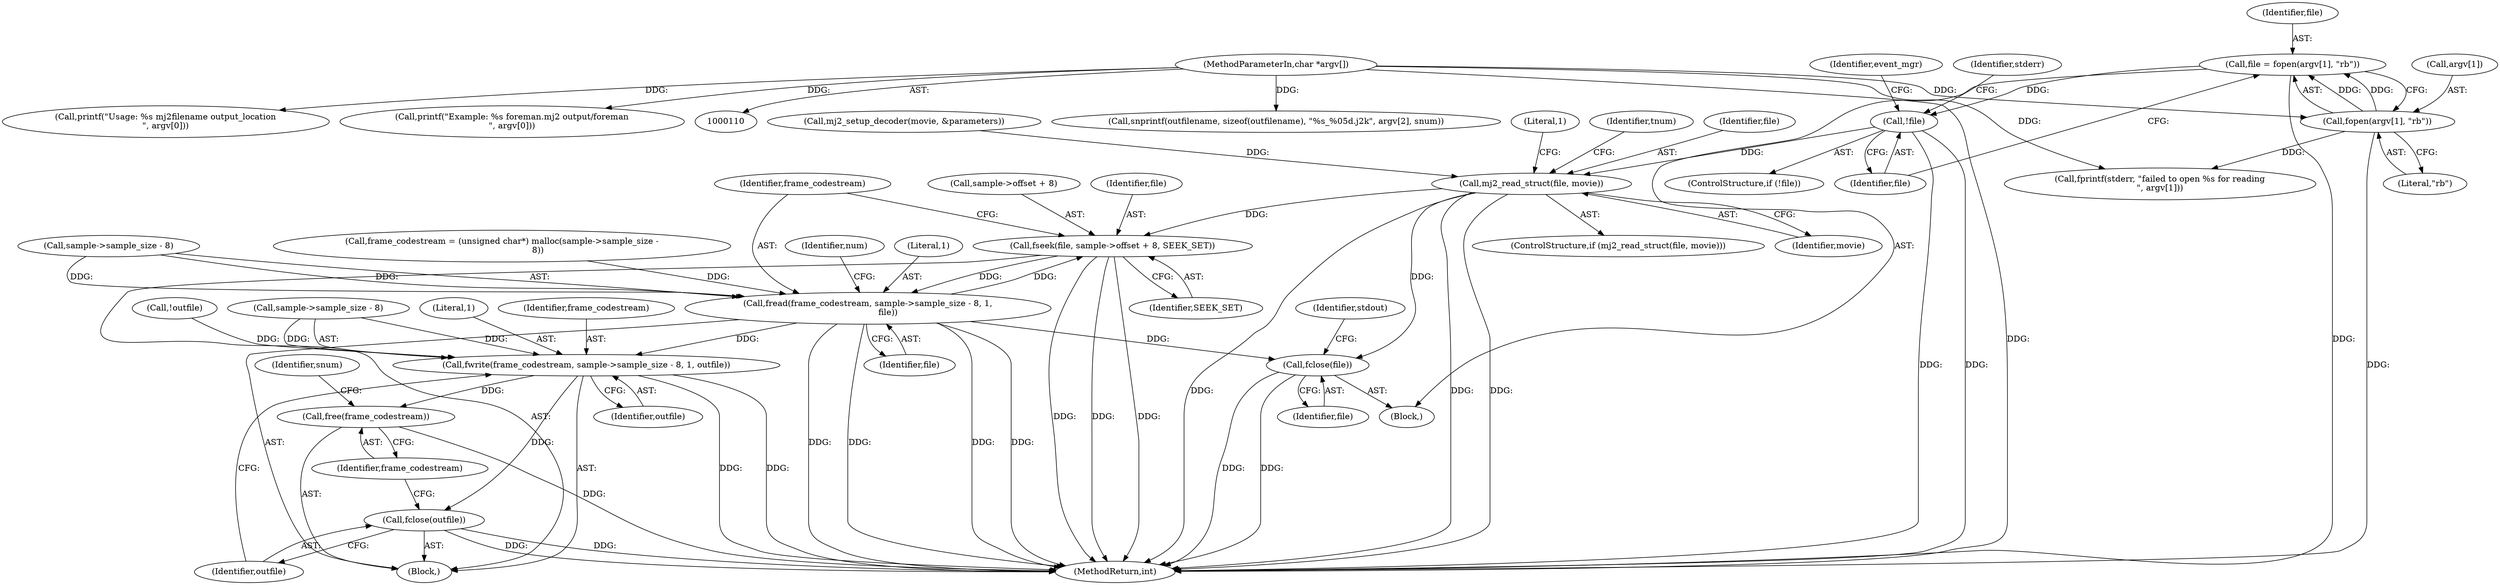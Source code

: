 digraph "0_openjpeg_6d8c0c06ee32dc03ba80acd48334e98728e56cf5@API" {
"1000143" [label="(Call,file = fopen(argv[1], \"rb\"))"];
"1000145" [label="(Call,fopen(argv[1], \"rb\"))"];
"1000112" [label="(MethodParameterIn,char *argv[])"];
"1000151" [label="(Call,!file)"];
"1000211" [label="(Call,mj2_read_struct(file, movie))"];
"1000277" [label="(Call,fseek(file, sample->offset + 8, SEEK_SET))"];
"1000285" [label="(Call,fread(frame_codestream, sample->sample_size - 8, 1,\n               file))"];
"1000332" [label="(Call,fwrite(frame_codestream, sample->sample_size - 8, 1, outfile))"];
"1000341" [label="(Call,fclose(outfile))"];
"1000343" [label="(Call,free(frame_codestream))"];
"1000345" [label="(Call,fclose(file))"];
"1000143" [label="(Call,file = fopen(argv[1], \"rb\"))"];
"1000258" [label="(Block,)"];
"1000267" [label="(Call,frame_codestream = (unsigned char*) malloc(sample->sample_size -\n                           8))"];
"1000279" [label="(Call,sample->offset + 8)"];
"1000348" [label="(Identifier,stdout)"];
"1000285" [label="(Call,fread(frame_codestream, sample->sample_size - 8, 1,\n               file))"];
"1000150" [label="(ControlStructure,if (!file))"];
"1000277" [label="(Call,fseek(file, sample->offset + 8, SEEK_SET))"];
"1000218" [label="(Identifier,tnum)"];
"1000210" [label="(ControlStructure,if (mj2_read_struct(file, movie)))"];
"1000343" [label="(Call,free(frame_codestream))"];
"1000342" [label="(Identifier,outfile)"];
"1000286" [label="(Identifier,frame_codestream)"];
"1000296" [label="(Identifier,num)"];
"1000152" [label="(Identifier,file)"];
"1000155" [label="(Identifier,stderr)"];
"1000212" [label="(Identifier,file)"];
"1000333" [label="(Identifier,frame_codestream)"];
"1000164" [label="(Identifier,event_mgr)"];
"1000257" [label="(Identifier,snum)"];
"1000292" [label="(Literal,1)"];
"1000211" [label="(Call,mj2_read_struct(file, movie))"];
"1000145" [label="(Call,fopen(argv[1], \"rb\"))"];
"1000344" [label="(Identifier,frame_codestream)"];
"1000341" [label="(Call,fclose(outfile))"];
"1000144" [label="(Identifier,file)"];
"1000345" [label="(Call,fclose(file))"];
"1000213" [label="(Identifier,movie)"];
"1000146" [label="(Call,argv[1])"];
"1000112" [label="(MethodParameterIn,char *argv[])"];
"1000332" [label="(Call,fwrite(frame_codestream, sample->sample_size - 8, 1, outfile))"];
"1000323" [label="(Call,!outfile)"];
"1000284" [label="(Identifier,SEEK_SET)"];
"1000206" [label="(Call,mj2_setup_decoder(movie, &parameters))"];
"1000346" [label="(Identifier,file)"];
"1000362" [label="(MethodReturn,int)"];
"1000149" [label="(Literal,\"rb\")"];
"1000113" [label="(Block,)"];
"1000297" [label="(Call,snprintf(outfilename, sizeof(outfilename), \"%s_%05d.j2k\", argv[2], snum))"];
"1000293" [label="(Identifier,file)"];
"1000287" [label="(Call,sample->sample_size - 8)"];
"1000340" [label="(Identifier,outfile)"];
"1000154" [label="(Call,fprintf(stderr, \"failed to open %s for reading\n\", argv[1]))"];
"1000334" [label="(Call,sample->sample_size - 8)"];
"1000216" [label="(Literal,1)"];
"1000278" [label="(Identifier,file)"];
"1000131" [label="(Call,printf(\"Usage: %s mj2filename output_location\n\", argv[0]))"];
"1000339" [label="(Literal,1)"];
"1000151" [label="(Call,!file)"];
"1000136" [label="(Call,printf(\"Example: %s foreman.mj2 output/foreman\n\", argv[0]))"];
"1000143" -> "1000113"  [label="AST: "];
"1000143" -> "1000145"  [label="CFG: "];
"1000144" -> "1000143"  [label="AST: "];
"1000145" -> "1000143"  [label="AST: "];
"1000152" -> "1000143"  [label="CFG: "];
"1000143" -> "1000362"  [label="DDG: "];
"1000145" -> "1000143"  [label="DDG: "];
"1000145" -> "1000143"  [label="DDG: "];
"1000143" -> "1000151"  [label="DDG: "];
"1000145" -> "1000149"  [label="CFG: "];
"1000146" -> "1000145"  [label="AST: "];
"1000149" -> "1000145"  [label="AST: "];
"1000145" -> "1000362"  [label="DDG: "];
"1000112" -> "1000145"  [label="DDG: "];
"1000145" -> "1000154"  [label="DDG: "];
"1000112" -> "1000110"  [label="AST: "];
"1000112" -> "1000362"  [label="DDG: "];
"1000112" -> "1000131"  [label="DDG: "];
"1000112" -> "1000136"  [label="DDG: "];
"1000112" -> "1000154"  [label="DDG: "];
"1000112" -> "1000297"  [label="DDG: "];
"1000151" -> "1000150"  [label="AST: "];
"1000151" -> "1000152"  [label="CFG: "];
"1000152" -> "1000151"  [label="AST: "];
"1000155" -> "1000151"  [label="CFG: "];
"1000164" -> "1000151"  [label="CFG: "];
"1000151" -> "1000362"  [label="DDG: "];
"1000151" -> "1000362"  [label="DDG: "];
"1000151" -> "1000211"  [label="DDG: "];
"1000211" -> "1000210"  [label="AST: "];
"1000211" -> "1000213"  [label="CFG: "];
"1000212" -> "1000211"  [label="AST: "];
"1000213" -> "1000211"  [label="AST: "];
"1000216" -> "1000211"  [label="CFG: "];
"1000218" -> "1000211"  [label="CFG: "];
"1000211" -> "1000362"  [label="DDG: "];
"1000211" -> "1000362"  [label="DDG: "];
"1000211" -> "1000362"  [label="DDG: "];
"1000206" -> "1000211"  [label="DDG: "];
"1000211" -> "1000277"  [label="DDG: "];
"1000211" -> "1000345"  [label="DDG: "];
"1000277" -> "1000258"  [label="AST: "];
"1000277" -> "1000284"  [label="CFG: "];
"1000278" -> "1000277"  [label="AST: "];
"1000279" -> "1000277"  [label="AST: "];
"1000284" -> "1000277"  [label="AST: "];
"1000286" -> "1000277"  [label="CFG: "];
"1000277" -> "1000362"  [label="DDG: "];
"1000277" -> "1000362"  [label="DDG: "];
"1000277" -> "1000362"  [label="DDG: "];
"1000285" -> "1000277"  [label="DDG: "];
"1000277" -> "1000285"  [label="DDG: "];
"1000285" -> "1000258"  [label="AST: "];
"1000285" -> "1000293"  [label="CFG: "];
"1000286" -> "1000285"  [label="AST: "];
"1000287" -> "1000285"  [label="AST: "];
"1000292" -> "1000285"  [label="AST: "];
"1000293" -> "1000285"  [label="AST: "];
"1000296" -> "1000285"  [label="CFG: "];
"1000285" -> "1000362"  [label="DDG: "];
"1000285" -> "1000362"  [label="DDG: "];
"1000285" -> "1000362"  [label="DDG: "];
"1000285" -> "1000362"  [label="DDG: "];
"1000267" -> "1000285"  [label="DDG: "];
"1000287" -> "1000285"  [label="DDG: "];
"1000287" -> "1000285"  [label="DDG: "];
"1000285" -> "1000332"  [label="DDG: "];
"1000285" -> "1000345"  [label="DDG: "];
"1000332" -> "1000258"  [label="AST: "];
"1000332" -> "1000340"  [label="CFG: "];
"1000333" -> "1000332"  [label="AST: "];
"1000334" -> "1000332"  [label="AST: "];
"1000339" -> "1000332"  [label="AST: "];
"1000340" -> "1000332"  [label="AST: "];
"1000342" -> "1000332"  [label="CFG: "];
"1000332" -> "1000362"  [label="DDG: "];
"1000332" -> "1000362"  [label="DDG: "];
"1000334" -> "1000332"  [label="DDG: "];
"1000334" -> "1000332"  [label="DDG: "];
"1000323" -> "1000332"  [label="DDG: "];
"1000332" -> "1000341"  [label="DDG: "];
"1000332" -> "1000343"  [label="DDG: "];
"1000341" -> "1000258"  [label="AST: "];
"1000341" -> "1000342"  [label="CFG: "];
"1000342" -> "1000341"  [label="AST: "];
"1000344" -> "1000341"  [label="CFG: "];
"1000341" -> "1000362"  [label="DDG: "];
"1000341" -> "1000362"  [label="DDG: "];
"1000343" -> "1000258"  [label="AST: "];
"1000343" -> "1000344"  [label="CFG: "];
"1000344" -> "1000343"  [label="AST: "];
"1000257" -> "1000343"  [label="CFG: "];
"1000343" -> "1000362"  [label="DDG: "];
"1000345" -> "1000113"  [label="AST: "];
"1000345" -> "1000346"  [label="CFG: "];
"1000346" -> "1000345"  [label="AST: "];
"1000348" -> "1000345"  [label="CFG: "];
"1000345" -> "1000362"  [label="DDG: "];
"1000345" -> "1000362"  [label="DDG: "];
}
